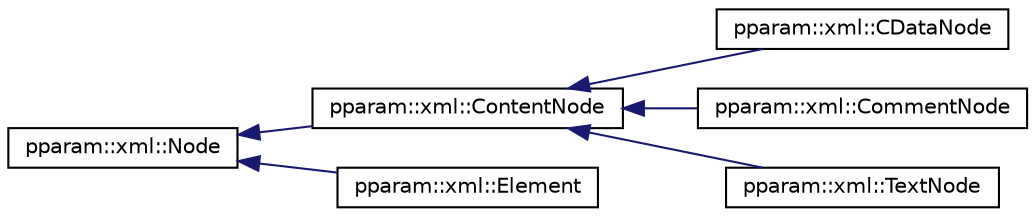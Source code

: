 digraph "Graphical Class Hierarchy"
{
 // LATEX_PDF_SIZE
  edge [fontname="Helvetica",fontsize="10",labelfontname="Helvetica",labelfontsize="10"];
  node [fontname="Helvetica",fontsize="10",shape=record];
  rankdir="LR";
  Node0 [label="pparam::xml::Node",height=0.2,width=0.4,color="black", fillcolor="white", style="filled",URL="$classpparam_1_1xml_1_1Node.html",tooltip=" "];
  Node0 -> Node1 [dir="back",color="midnightblue",fontsize="10",style="solid",fontname="Helvetica"];
  Node1 [label="pparam::xml::ContentNode",height=0.2,width=0.4,color="black", fillcolor="white", style="filled",URL="$classpparam_1_1xml_1_1ContentNode.html",tooltip=" "];
  Node1 -> Node2 [dir="back",color="midnightblue",fontsize="10",style="solid",fontname="Helvetica"];
  Node2 [label="pparam::xml::CDataNode",height=0.2,width=0.4,color="black", fillcolor="white", style="filled",URL="$classpparam_1_1xml_1_1CDataNode.html",tooltip=" "];
  Node1 -> Node3 [dir="back",color="midnightblue",fontsize="10",style="solid",fontname="Helvetica"];
  Node3 [label="pparam::xml::CommentNode",height=0.2,width=0.4,color="black", fillcolor="white", style="filled",URL="$classpparam_1_1xml_1_1CommentNode.html",tooltip=" "];
  Node1 -> Node4 [dir="back",color="midnightblue",fontsize="10",style="solid",fontname="Helvetica"];
  Node4 [label="pparam::xml::TextNode",height=0.2,width=0.4,color="black", fillcolor="white", style="filled",URL="$classpparam_1_1xml_1_1TextNode.html",tooltip=" "];
  Node0 -> Node5 [dir="back",color="midnightblue",fontsize="10",style="solid",fontname="Helvetica"];
  Node5 [label="pparam::xml::Element",height=0.2,width=0.4,color="black", fillcolor="white", style="filled",URL="$classpparam_1_1xml_1_1Element.html",tooltip=" "];
}
